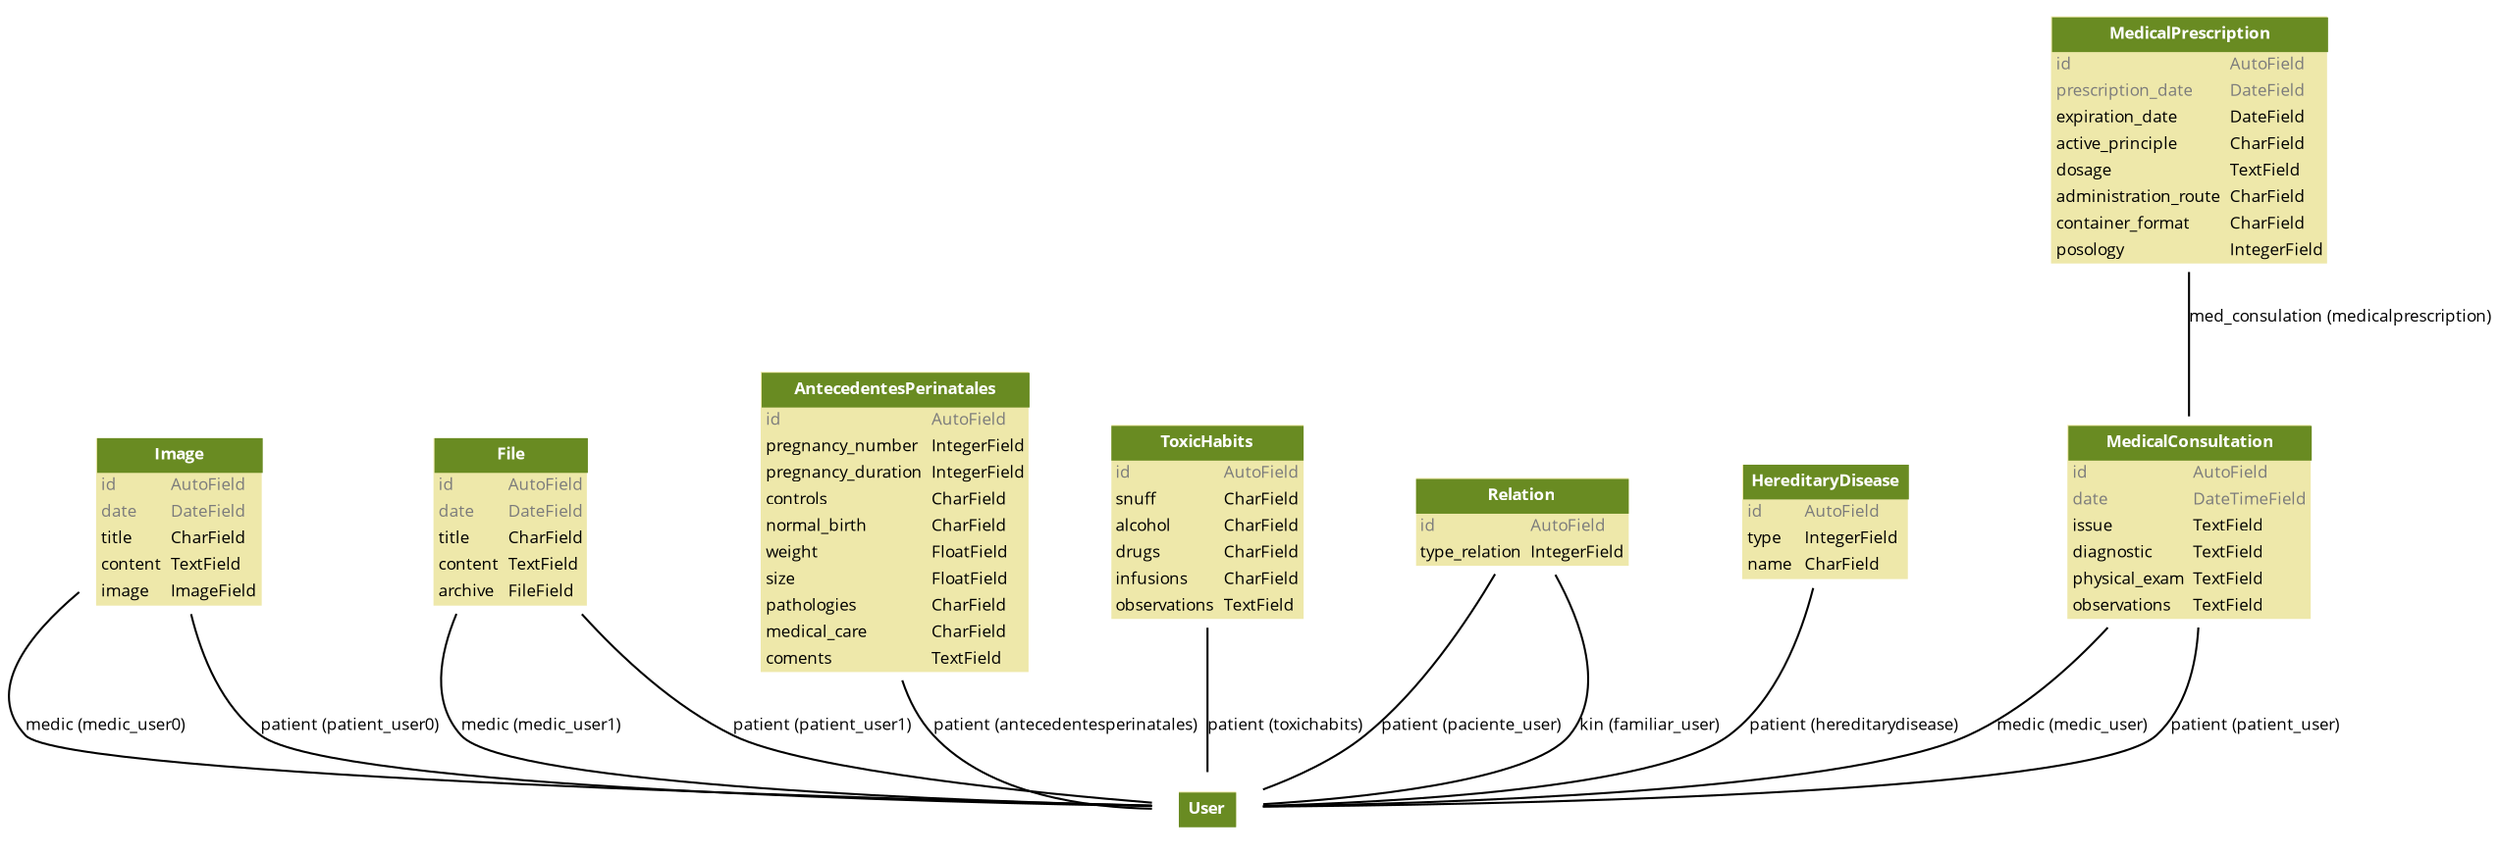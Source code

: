 
digraph name {
  fontname = "Open Sans"
  fontsize = 8

  node [
    fontname = "Open Sans"
    fontsize = 8
    shape = "plaintext"
  ]
  edge [
    fontname = "Open Sans"
    fontsize = 8
  ]


GestionTurnos_models_MedicalConsultation [label=<
    <TABLE BGCOLOR="palegoldenrod" BORDER="0" CELLBORDER="0" CELLSPACING="0">
     <TR><TD COLSPAN="2" CELLPADDING="4" ALIGN="CENTER" BGCOLOR="olivedrab4"
     ><FONT FACE="Open Sans Bold" COLOR="white"
     >MedicalConsultation</FONT></TD></TR>
    
        
        <TR><TD ALIGN="LEFT" BORDER="0"
        ><FONT COLOR="#7B7B7B" FACE="Open Sans">id</FONT
        ></TD>
        <TD ALIGN="LEFT"
        ><FONT COLOR="#7B7B7B" FACE="Open Sans">AutoField</FONT
        ></TD></TR>
        
        <TR><TD ALIGN="LEFT" BORDER="0"
        ><FONT COLOR="#7B7B7B" FACE="Open Sans">date</FONT
        ></TD>
        <TD ALIGN="LEFT"
        ><FONT COLOR="#7B7B7B" FACE="Open Sans">DateTimeField</FONT
        ></TD></TR>
        
        <TR><TD ALIGN="LEFT" BORDER="0"
        ><FONT FACE="Open Sans">issue</FONT
        ></TD>
        <TD ALIGN="LEFT"
        ><FONT FACE="Open Sans">TextField</FONT
        ></TD></TR>
        
        <TR><TD ALIGN="LEFT" BORDER="0"
        ><FONT FACE="Open Sans">diagnostic</FONT
        ></TD>
        <TD ALIGN="LEFT"
        ><FONT FACE="Open Sans">TextField</FONT
        ></TD></TR>
        
        <TR><TD ALIGN="LEFT" BORDER="0"
        ><FONT FACE="Open Sans">physical_exam</FONT
        ></TD>
        <TD ALIGN="LEFT"
        ><FONT FACE="Open Sans">TextField</FONT
        ></TD></TR>
        
        <TR><TD ALIGN="LEFT" BORDER="0"
        ><FONT FACE="Open Sans">observations</FONT
        ></TD>
        <TD ALIGN="LEFT"
        ><FONT FACE="Open Sans">TextField</FONT
        ></TD></TR>
        
    
    </TABLE>
    >]

    GestionTurnos_models_MedicalPrescription [label=<
    <TABLE BGCOLOR="palegoldenrod" BORDER="0" CELLBORDER="0" CELLSPACING="0">
     <TR><TD COLSPAN="2" CELLPADDING="4" ALIGN="CENTER" BGCOLOR="olivedrab4"
     ><FONT FACE="Open Sans Bold" COLOR="white"
     >MedicalPrescription</FONT></TD></TR>
    
        
        <TR><TD ALIGN="LEFT" BORDER="0"
        ><FONT COLOR="#7B7B7B" FACE="Open Sans">id</FONT
        ></TD>
        <TD ALIGN="LEFT"
        ><FONT COLOR="#7B7B7B" FACE="Open Sans">AutoField</FONT
        ></TD></TR>
        
        <TR><TD ALIGN="LEFT" BORDER="0"
        ><FONT COLOR="#7B7B7B" FACE="Open Sans">prescription_date</FONT
        ></TD>
        <TD ALIGN="LEFT"
        ><FONT COLOR="#7B7B7B" FACE="Open Sans">DateField</FONT
        ></TD></TR>
        
        <TR><TD ALIGN="LEFT" BORDER="0"
        ><FONT FACE="Open Sans">expiration_date</FONT
        ></TD>
        <TD ALIGN="LEFT"
        ><FONT FACE="Open Sans">DateField</FONT
        ></TD></TR>
        
        <TR><TD ALIGN="LEFT" BORDER="0"
        ><FONT FACE="Open Sans">active_principle</FONT
        ></TD>
        <TD ALIGN="LEFT"
        ><FONT FACE="Open Sans">CharField</FONT
        ></TD></TR>
        
        <TR><TD ALIGN="LEFT" BORDER="0"
        ><FONT FACE="Open Sans">dosage</FONT
        ></TD>
        <TD ALIGN="LEFT"
        ><FONT FACE="Open Sans">TextField</FONT
        ></TD></TR>
        
        <TR><TD ALIGN="LEFT" BORDER="0"
        ><FONT FACE="Open Sans">administration_route</FONT
        ></TD>
        <TD ALIGN="LEFT"
        ><FONT FACE="Open Sans">CharField</FONT
        ></TD></TR>
        
        <TR><TD ALIGN="LEFT" BORDER="0"
        ><FONT FACE="Open Sans">container_format</FONT
        ></TD>
        <TD ALIGN="LEFT"
        ><FONT FACE="Open Sans">CharField</FONT
        ></TD></TR>
        
        <TR><TD ALIGN="LEFT" BORDER="0"
        ><FONT FACE="Open Sans">posology</FONT
        ></TD>
        <TD ALIGN="LEFT"
        ><FONT FACE="Open Sans">IntegerField</FONT
        ></TD></TR>
        
    
    </TABLE>
    >]

	GestionTurnos_models_MedicalConsultation -> django_contrib_auth_models_User
	 [label="medic (medic_user)"] [arrowhead=none, arrowtail=dot];

	GestionTurnos_models_MedicalConsultation -> django_contrib_auth_models_User
	 [label="patient (patient_user)"] [arrowhead=none, arrowtail=dot];

	GestionTurnos_models_MedicalPrescription -> GestionTurnos_models_MedicalConsultation
	 [label="med_consulation (medicalprescription)"] [arrowhead=none, arrowtail=dot];

    HistoriaClinica_models_Image [label=<
    <TABLE BGCOLOR="palegoldenrod" BORDER="0" CELLBORDER="0" CELLSPACING="0">
     <TR><TD COLSPAN="2" CELLPADDING="4" ALIGN="CENTER" BGCOLOR="olivedrab4"
     ><FONT FACE="Open Sans Bold" COLOR="white"
     >Image</FONT></TD></TR>
    
        
        <TR><TD ALIGN="LEFT" BORDER="0"
        ><FONT COLOR="#7B7B7B" FACE="Open Sans">id</FONT
        ></TD>
        <TD ALIGN="LEFT"
        ><FONT COLOR="#7B7B7B" FACE="Open Sans">AutoField</FONT
        ></TD></TR>
        
        <TR><TD ALIGN="LEFT" BORDER="0"
        ><FONT COLOR="#7B7B7B" FACE="Open Sans">date</FONT
        ></TD>
        <TD ALIGN="LEFT"
        ><FONT COLOR="#7B7B7B" FACE="Open Sans">DateField</FONT
        ></TD></TR>
        
        <TR><TD ALIGN="LEFT" BORDER="0"
        ><FONT FACE="Open Sans">title</FONT
        ></TD>
        <TD ALIGN="LEFT"
        ><FONT FACE="Open Sans">CharField</FONT
        ></TD></TR>
        
        <TR><TD ALIGN="LEFT" BORDER="0"
        ><FONT FACE="Open Sans">content</FONT
        ></TD>
        <TD ALIGN="LEFT"
        ><FONT FACE="Open Sans">TextField</FONT
        ></TD></TR>
        
        <TR><TD ALIGN="LEFT" BORDER="0"
        ><FONT FACE="Open Sans">image</FONT
        ></TD>
        <TD ALIGN="LEFT"
        ><FONT FACE="Open Sans">ImageField</FONT
        ></TD></TR>
        
    
    </TABLE>
    >]

    HistoriaClinica_models_File [label=<
    <TABLE BGCOLOR="palegoldenrod" BORDER="0" CELLBORDER="0" CELLSPACING="0">
     <TR><TD COLSPAN="2" CELLPADDING="4" ALIGN="CENTER" BGCOLOR="olivedrab4"
     ><FONT FACE="Open Sans Bold" COLOR="white"
     >File</FONT></TD></TR>
    
        
        <TR><TD ALIGN="LEFT" BORDER="0"
        ><FONT COLOR="#7B7B7B" FACE="Open Sans">id</FONT
        ></TD>
        <TD ALIGN="LEFT"
        ><FONT COLOR="#7B7B7B" FACE="Open Sans">AutoField</FONT
        ></TD></TR>
        
        <TR><TD ALIGN="LEFT" BORDER="0"
        ><FONT COLOR="#7B7B7B" FACE="Open Sans">date</FONT
        ></TD>
        <TD ALIGN="LEFT"
        ><FONT COLOR="#7B7B7B" FACE="Open Sans">DateField</FONT
        ></TD></TR>
        
        <TR><TD ALIGN="LEFT" BORDER="0"
        ><FONT FACE="Open Sans">title</FONT
        ></TD>
        <TD ALIGN="LEFT"
        ><FONT FACE="Open Sans">CharField</FONT
        ></TD></TR>
        
        <TR><TD ALIGN="LEFT" BORDER="0"
        ><FONT FACE="Open Sans">content</FONT
        ></TD>
        <TD ALIGN="LEFT"
        ><FONT FACE="Open Sans">TextField</FONT
        ></TD></TR>
        
        <TR><TD ALIGN="LEFT" BORDER="0"
        ><FONT FACE="Open Sans">archive</FONT
        ></TD>
        <TD ALIGN="LEFT"
        ><FONT FACE="Open Sans">FileField</FONT
        ></TD></TR>
        
    
    </TABLE>
    >]

    HistoriaClinica_models_AntecedentesPerinatales [label=<
    <TABLE BGCOLOR="palegoldenrod" BORDER="0" CELLBORDER="0" CELLSPACING="0">
     <TR><TD COLSPAN="2" CELLPADDING="4" ALIGN="CENTER" BGCOLOR="olivedrab4"
     ><FONT FACE="Open Sans Bold" COLOR="white"
     >AntecedentesPerinatales</FONT></TD></TR>
    
        
        <TR><TD ALIGN="LEFT" BORDER="0"
        ><FONT COLOR="#7B7B7B" FACE="Open Sans">id</FONT
        ></TD>
        <TD ALIGN="LEFT"
        ><FONT COLOR="#7B7B7B" FACE="Open Sans">AutoField</FONT
        ></TD></TR>
        
        <TR><TD ALIGN="LEFT" BORDER="0"
        ><FONT FACE="Open Sans">pregnancy_number</FONT
        ></TD>
        <TD ALIGN="LEFT"
        ><FONT FACE="Open Sans">IntegerField</FONT
        ></TD></TR>
        
        <TR><TD ALIGN="LEFT" BORDER="0"
        ><FONT FACE="Open Sans">pregnancy_duration</FONT
        ></TD>
        <TD ALIGN="LEFT"
        ><FONT FACE="Open Sans">IntegerField</FONT
        ></TD></TR>
        
        <TR><TD ALIGN="LEFT" BORDER="0"
        ><FONT FACE="Open Sans">controls</FONT
        ></TD>
        <TD ALIGN="LEFT"
        ><FONT FACE="Open Sans">CharField</FONT
        ></TD></TR>
        
        <TR><TD ALIGN="LEFT" BORDER="0"
        ><FONT FACE="Open Sans">normal_birth</FONT
        ></TD>
        <TD ALIGN="LEFT"
        ><FONT FACE="Open Sans">CharField</FONT
        ></TD></TR>
        
        <TR><TD ALIGN="LEFT" BORDER="0"
        ><FONT FACE="Open Sans">weight</FONT
        ></TD>
        <TD ALIGN="LEFT"
        ><FONT FACE="Open Sans">FloatField</FONT
        ></TD></TR>
        
        <TR><TD ALIGN="LEFT" BORDER="0"
        ><FONT FACE="Open Sans">size</FONT
        ></TD>
        <TD ALIGN="LEFT"
        ><FONT FACE="Open Sans">FloatField</FONT
        ></TD></TR>
        
        <TR><TD ALIGN="LEFT" BORDER="0"
        ><FONT FACE="Open Sans">pathologies</FONT
        ></TD>
        <TD ALIGN="LEFT"
        ><FONT FACE="Open Sans">CharField</FONT
        ></TD></TR>
        
        <TR><TD ALIGN="LEFT" BORDER="0"
        ><FONT FACE="Open Sans">medical_care</FONT
        ></TD>
        <TD ALIGN="LEFT"
        ><FONT FACE="Open Sans">CharField</FONT
        ></TD></TR>
        
        <TR><TD ALIGN="LEFT" BORDER="0"
        ><FONT FACE="Open Sans">coments</FONT
        ></TD>
        <TD ALIGN="LEFT"
        ><FONT FACE="Open Sans">TextField</FONT
        ></TD></TR>
        
    
    </TABLE>
    >]


    HistoriaClinica_models_ToxicHabits [label=<
    <TABLE BGCOLOR="palegoldenrod" BORDER="0" CELLBORDER="0" CELLSPACING="0">
     <TR><TD COLSPAN="2" CELLPADDING="4" ALIGN="CENTER" BGCOLOR="olivedrab4"
     ><FONT FACE="Open Sans Bold" COLOR="white"
     >ToxicHabits</FONT></TD></TR>
    
        
        <TR><TD ALIGN="LEFT" BORDER="0"
        ><FONT COLOR="#7B7B7B" FACE="Open Sans">id</FONT
        ></TD>
        <TD ALIGN="LEFT"
        ><FONT COLOR="#7B7B7B" FACE="Open Sans">AutoField</FONT
        ></TD></TR>
        
        <TR><TD ALIGN="LEFT" BORDER="0"
        ><FONT FACE="Open Sans">snuff</FONT
        ></TD>
        <TD ALIGN="LEFT"
        ><FONT FACE="Open Sans">CharField</FONT
        ></TD></TR>
        
        <TR><TD ALIGN="LEFT" BORDER="0"
        ><FONT FACE="Open Sans">alcohol</FONT
        ></TD>
        <TD ALIGN="LEFT"
        ><FONT FACE="Open Sans">CharField</FONT
        ></TD></TR>
        
        <TR><TD ALIGN="LEFT" BORDER="0"
        ><FONT FACE="Open Sans">drugs</FONT
        ></TD>
        <TD ALIGN="LEFT"
        ><FONT FACE="Open Sans">CharField</FONT
        ></TD></TR>
        
        <TR><TD ALIGN="LEFT" BORDER="0"
        ><FONT FACE="Open Sans">infusions</FONT
        ></TD>
        <TD ALIGN="LEFT"
        ><FONT FACE="Open Sans">CharField</FONT
        ></TD></TR>
        
        <TR><TD ALIGN="LEFT" BORDER="0"
        ><FONT FACE="Open Sans">observations</FONT
        ></TD>
        <TD ALIGN="LEFT"
        ><FONT FACE="Open Sans">TextField</FONT
        ></TD></TR>
        
    
    </TABLE>
    >]
        

    HistoriaClinica_models_Relation [label=<
    <TABLE BGCOLOR="palegoldenrod" BORDER="0" CELLBORDER="0" CELLSPACING="0">
     <TR><TD COLSPAN="2" CELLPADDING="4" ALIGN="CENTER" BGCOLOR="olivedrab4"
     ><FONT FACE="Open Sans Bold" COLOR="white"
     >Relation</FONT></TD></TR>
    
        
        <TR><TD ALIGN="LEFT" BORDER="0"
        ><FONT COLOR="#7B7B7B" FACE="Open Sans">id</FONT
        ></TD>
        <TD ALIGN="LEFT"
        ><FONT COLOR="#7B7B7B" FACE="Open Sans">AutoField</FONT
        ></TD></TR>
        
        <TR><TD ALIGN="LEFT" BORDER="0"
        ><FONT FACE="Open Sans">type_relation</FONT
        ></TD>
        <TD ALIGN="LEFT"
        ><FONT FACE="Open Sans">IntegerField</FONT
        ></TD></TR>
        
    
    </TABLE>
    >]

    HistoriaClinica_models_HereditaryDisease [label=<
    <TABLE BGCOLOR="palegoldenrod" BORDER="0" CELLBORDER="0" CELLSPACING="0">
     <TR><TD COLSPAN="2" CELLPADDING="4" ALIGN="CENTER" BGCOLOR="olivedrab4"
     ><FONT FACE="Open Sans Bold" COLOR="white"
     >HereditaryDisease</FONT></TD></TR>
    
        
        <TR><TD ALIGN="LEFT" BORDER="0"
        ><FONT COLOR="#7B7B7B" FACE="Open Sans">id</FONT
        ></TD>
        <TD ALIGN="LEFT"
        ><FONT COLOR="#7B7B7B" FACE="Open Sans">AutoField</FONT
        ></TD></TR>
        
        <TR><TD ALIGN="LEFT" BORDER="0"
        ><FONT FACE="Open Sans">type</FONT
        ></TD>
        <TD ALIGN="LEFT"
        ><FONT FACE="Open Sans">IntegerField</FONT
        ></TD></TR>
        
        <TR><TD ALIGN="LEFT" BORDER="0"
        ><FONT FACE="Open Sans">name</FONT
        ></TD>
        <TD ALIGN="LEFT"
        ><FONT FACE="Open Sans">CharField</FONT
        ></TD></TR>
        
    
    </TABLE>
    >]



  
  
  django_contrib_auth_models_User [label=<
      <TABLE BGCOLOR="palegoldenrod" BORDER="0" CELLBORDER="0" CELLSPACING="0">
      <TR><TD COLSPAN="2" CELLPADDING="4" ALIGN="CENTER" BGCOLOR="olivedrab4"
      ><FONT FACE="Open Sans Bold" COLOR="white"
	  >User</FONT></TD></TR>
      </TABLE>
      >]
  
  HistoriaClinica_models_Image -> django_contrib_auth_models_User
  [label="medic (medic_user0)"] [arrowhead=none, arrowtail=dot];
  
  
  django_contrib_auth_models_User [label=<
      <TABLE BGCOLOR="palegoldenrod" BORDER="0" CELLBORDER="0" CELLSPACING="0">
      <TR><TD COLSPAN="2" CELLPADDING="4" ALIGN="CENTER" BGCOLOR="olivedrab4"
      ><FONT FACE="Open Sans Bold" COLOR="white"
      >User</FONT></TD></TR>
      </TABLE>
      >]
  
  HistoriaClinica_models_Image -> django_contrib_auth_models_User
  [label="patient (patient_user0)"] [arrowhead=none, arrowtail=dot];
  

  
  
  django_contrib_auth_models_User [label=<
      <TABLE BGCOLOR="palegoldenrod" BORDER="0" CELLBORDER="0" CELLSPACING="0">
      <TR><TD COLSPAN="2" CELLPADDING="4" ALIGN="CENTER" BGCOLOR="olivedrab4"
      ><FONT FACE="Open Sans Bold" COLOR="white"
      >User</FONT></TD></TR>
      </TABLE>
      >]
  
  HistoriaClinica_models_File -> django_contrib_auth_models_User
  [label="medic (medic_user1)"] [arrowhead=none, arrowtail=dot];
  
  
  django_contrib_auth_models_User [label=<
      <TABLE BGCOLOR="palegoldenrod" BORDER="0" CELLBORDER="0" CELLSPACING="0">
      <TR><TD COLSPAN="2" CELLPADDING="4" ALIGN="CENTER" BGCOLOR="olivedrab4"
      ><FONT FACE="Open Sans Bold" COLOR="white"
      >User</FONT></TD></TR>
      </TABLE>
      >]
  
  HistoriaClinica_models_File -> django_contrib_auth_models_User
  [label="patient (patient_user1)"] [arrowhead=none, arrowtail=dot];
  

  
  
  django_contrib_auth_models_User [label=<
      <TABLE BGCOLOR="palegoldenrod" BORDER="0" CELLBORDER="0" CELLSPACING="0">
      <TR><TD COLSPAN="2" CELLPADDING="4" ALIGN="CENTER" BGCOLOR="olivedrab4"
      ><FONT FACE="Open Sans Bold" COLOR="white"
      >User</FONT></TD></TR>
      </TABLE>
      >]
  
  HistoriaClinica_models_AntecedentesPerinatales -> django_contrib_auth_models_User
  [label="patient (antecedentesperinatales)"] [arrowhead=none, arrowtail=dot];
  

  
  
  django_contrib_auth_models_User [label=<
      <TABLE BGCOLOR="palegoldenrod" BORDER="0" CELLBORDER="0" CELLSPACING="0">
      <TR><TD COLSPAN="2" CELLPADDING="4" ALIGN="CENTER" BGCOLOR="olivedrab4"
      ><FONT FACE="Open Sans Bold" COLOR="white"
      >User</FONT></TD></TR>
      </TABLE>
      >]
  
  HistoriaClinica_models_ToxicHabits -> django_contrib_auth_models_User
  [label="patient (toxichabits)"] [arrowhead=none, arrowtail=dot];
  

  
  
  django_contrib_auth_models_User [label=<
      <TABLE BGCOLOR="palegoldenrod" BORDER="0" CELLBORDER="0" CELLSPACING="0">
      <TR><TD COLSPAN="2" CELLPADDING="4" ALIGN="CENTER" BGCOLOR="olivedrab4"
      ><FONT FACE="Open Sans Bold" COLOR="white"
      >User</FONT></TD></TR>
      </TABLE>
      >]
  
  django_contrib_auth_models_User [label=<
      <TABLE BGCOLOR="palegoldenrod" BORDER="0" CELLBORDER="0" CELLSPACING="0">
      <TR><TD COLSPAN="2" CELLPADDING="4" ALIGN="CENTER" BGCOLOR="olivedrab4"
      ><FONT FACE="Open Sans Bold" COLOR="white"
      >User</FONT></TD></TR>
      </TABLE>
      >]
  
  
  django_contrib_auth_models_User [label=<
      <TABLE BGCOLOR="palegoldenrod" BORDER="0" CELLBORDER="0" CELLSPACING="0">
      <TR><TD COLSPAN="2" CELLPADDING="4" ALIGN="CENTER" BGCOLOR="olivedrab4"
      ><FONT FACE="Open Sans Bold" COLOR="white"
      >User</FONT></TD></TR>
      </TABLE>
      >]
  
  
  django_contrib_auth_models_User [label=<
      <TABLE BGCOLOR="palegoldenrod" BORDER="0" CELLBORDER="0" CELLSPACING="0">
      <TR><TD COLSPAN="2" CELLPADDING="4" ALIGN="CENTER" BGCOLOR="olivedrab4"
      ><FONT FACE="Open Sans Bold" COLOR="white"
      >User</FONT></TD></TR>
      </TABLE>
      >]
  
  
  django_contrib_auth_models_User [label=<
      <TABLE BGCOLOR="palegoldenrod" BORDER="0" CELLBORDER="0" CELLSPACING="0">
      <TR><TD COLSPAN="2" CELLPADDING="4" ALIGN="CENTER" BGCOLOR="olivedrab4"
      ><FONT FACE="Open Sans Bold" COLOR="white"
      >User</FONT></TD></TR>
      </TABLE>
      >]
  
  
  django_contrib_auth_models_User [label=<
      <TABLE BGCOLOR="palegoldenrod" BORDER="0" CELLBORDER="0" CELLSPACING="0">
      <TR><TD COLSPAN="2" CELLPADDING="4" ALIGN="CENTER" BGCOLOR="olivedrab4"
      ><FONT FACE="Open Sans Bold" COLOR="white"
      >User</FONT></TD></TR>
      </TABLE>
      >]
  
  
  
  django_contrib_auth_models_User [label=<
      <TABLE BGCOLOR="palegoldenrod" BORDER="0" CELLBORDER="0" CELLSPACING="0">
      <TR><TD COLSPAN="2" CELLPADDING="4" ALIGN="CENTER" BGCOLOR="olivedrab4"
      ><FONT FACE="Open Sans Bold" COLOR="white"
      >User</FONT></TD></TR>
      </TABLE>
      >]
  
  HistoriaClinica_models_Relation -> django_contrib_auth_models_User
  [label="patient (paciente_user)"] [arrowhead=none, arrowtail=dot];
  
  
  django_contrib_auth_models_User [label=<
      <TABLE BGCOLOR="palegoldenrod" BORDER="0" CELLBORDER="0" CELLSPACING="0">
      <TR><TD COLSPAN="2" CELLPADDING="4" ALIGN="CENTER" BGCOLOR="olivedrab4"
      ><FONT FACE="Open Sans Bold" COLOR="white"
      >User</FONT></TD></TR>
      </TABLE>
      >]
  
  HistoriaClinica_models_Relation -> django_contrib_auth_models_User
  [label="kin (familiar_user)"] [arrowhead=none, arrowtail=dot];
  

  
  
  django_contrib_auth_models_User [label=<
      <TABLE BGCOLOR="palegoldenrod" BORDER="0" CELLBORDER="0" CELLSPACING="0">
      <TR><TD COLSPAN="2" CELLPADDING="4" ALIGN="CENTER" BGCOLOR="olivedrab4"
      ><FONT FACE="Open Sans Bold" COLOR="white"
      >User</FONT></TD></TR>
      </TABLE>
      >]
  
  HistoriaClinica_models_HereditaryDisease -> django_contrib_auth_models_User
  [label="patient (hereditarydisease)"] [arrowhead=none, arrowtail=dot];
  

}

